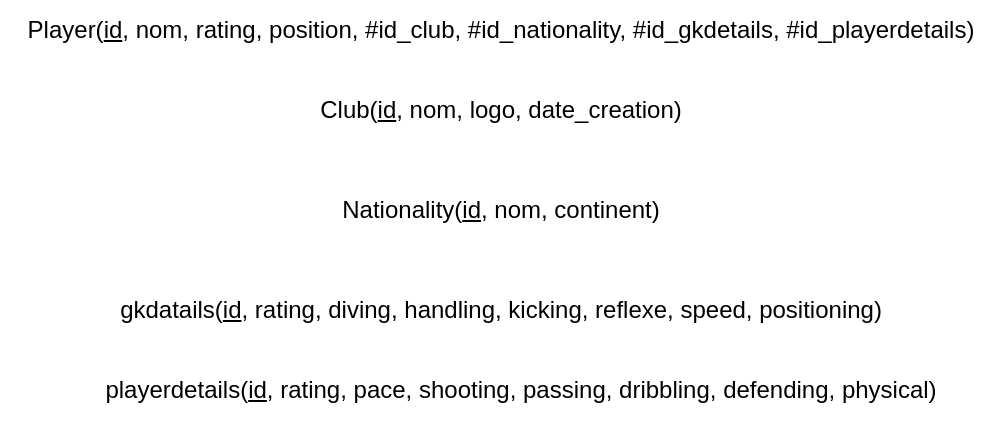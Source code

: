 <mxfile>
    <diagram id="l6m1K5FrcE34ax4dV8qg" name="Page-1">
        <mxGraphModel dx="834" dy="421" grid="1" gridSize="10" guides="1" tooltips="1" connect="1" arrows="1" fold="1" page="1" pageScale="1" pageWidth="850" pageHeight="1100" math="0" shadow="0">
            <root>
                <mxCell id="0"/>
                <mxCell id="1" parent="0"/>
                <mxCell id="2" value="Player(&lt;u&gt;id&lt;/u&gt;, nom, rating, position, #id_club, #id_nationality, #id_gkdetails, #id_playerdetails)" style="text;html=1;align=center;verticalAlign=middle;resizable=0;points=[];autosize=1;strokeColor=none;fillColor=none;" vertex="1" parent="1">
                    <mxGeometry x="210" y="230" width="500" height="30" as="geometry"/>
                </mxCell>
                <mxCell id="3" value="Club(&lt;u&gt;id&lt;/u&gt;, nom, logo, date_creation)" style="text;html=1;align=center;verticalAlign=middle;resizable=0;points=[];autosize=1;strokeColor=none;fillColor=none;" vertex="1" parent="1">
                    <mxGeometry x="360" y="270" width="200" height="30" as="geometry"/>
                </mxCell>
                <mxCell id="4" value="Nationality(&lt;u&gt;id&lt;/u&gt;, nom, continent)" style="text;html=1;align=center;verticalAlign=middle;resizable=0;points=[];autosize=1;strokeColor=none;fillColor=none;" vertex="1" parent="1">
                    <mxGeometry x="370" y="320" width="180" height="30" as="geometry"/>
                </mxCell>
                <mxCell id="5" value="gkdatails(&lt;u&gt;id&lt;/u&gt;, rating, diving, handling, kicking, reflexe, speed, positioning)" style="text;html=1;align=center;verticalAlign=middle;resizable=0;points=[];autosize=1;strokeColor=none;fillColor=none;" vertex="1" parent="1">
                    <mxGeometry x="260" y="370" width="400" height="30" as="geometry"/>
                </mxCell>
                <mxCell id="6" value="playerdetails(&lt;u&gt;id&lt;/u&gt;, rating, pace, shooting, passing, dribbling, defending, physical)" style="text;html=1;align=center;verticalAlign=middle;resizable=0;points=[];autosize=1;strokeColor=none;fillColor=none;" vertex="1" parent="1">
                    <mxGeometry x="250" y="410" width="440" height="30" as="geometry"/>
                </mxCell>
            </root>
        </mxGraphModel>
    </diagram>
</mxfile>